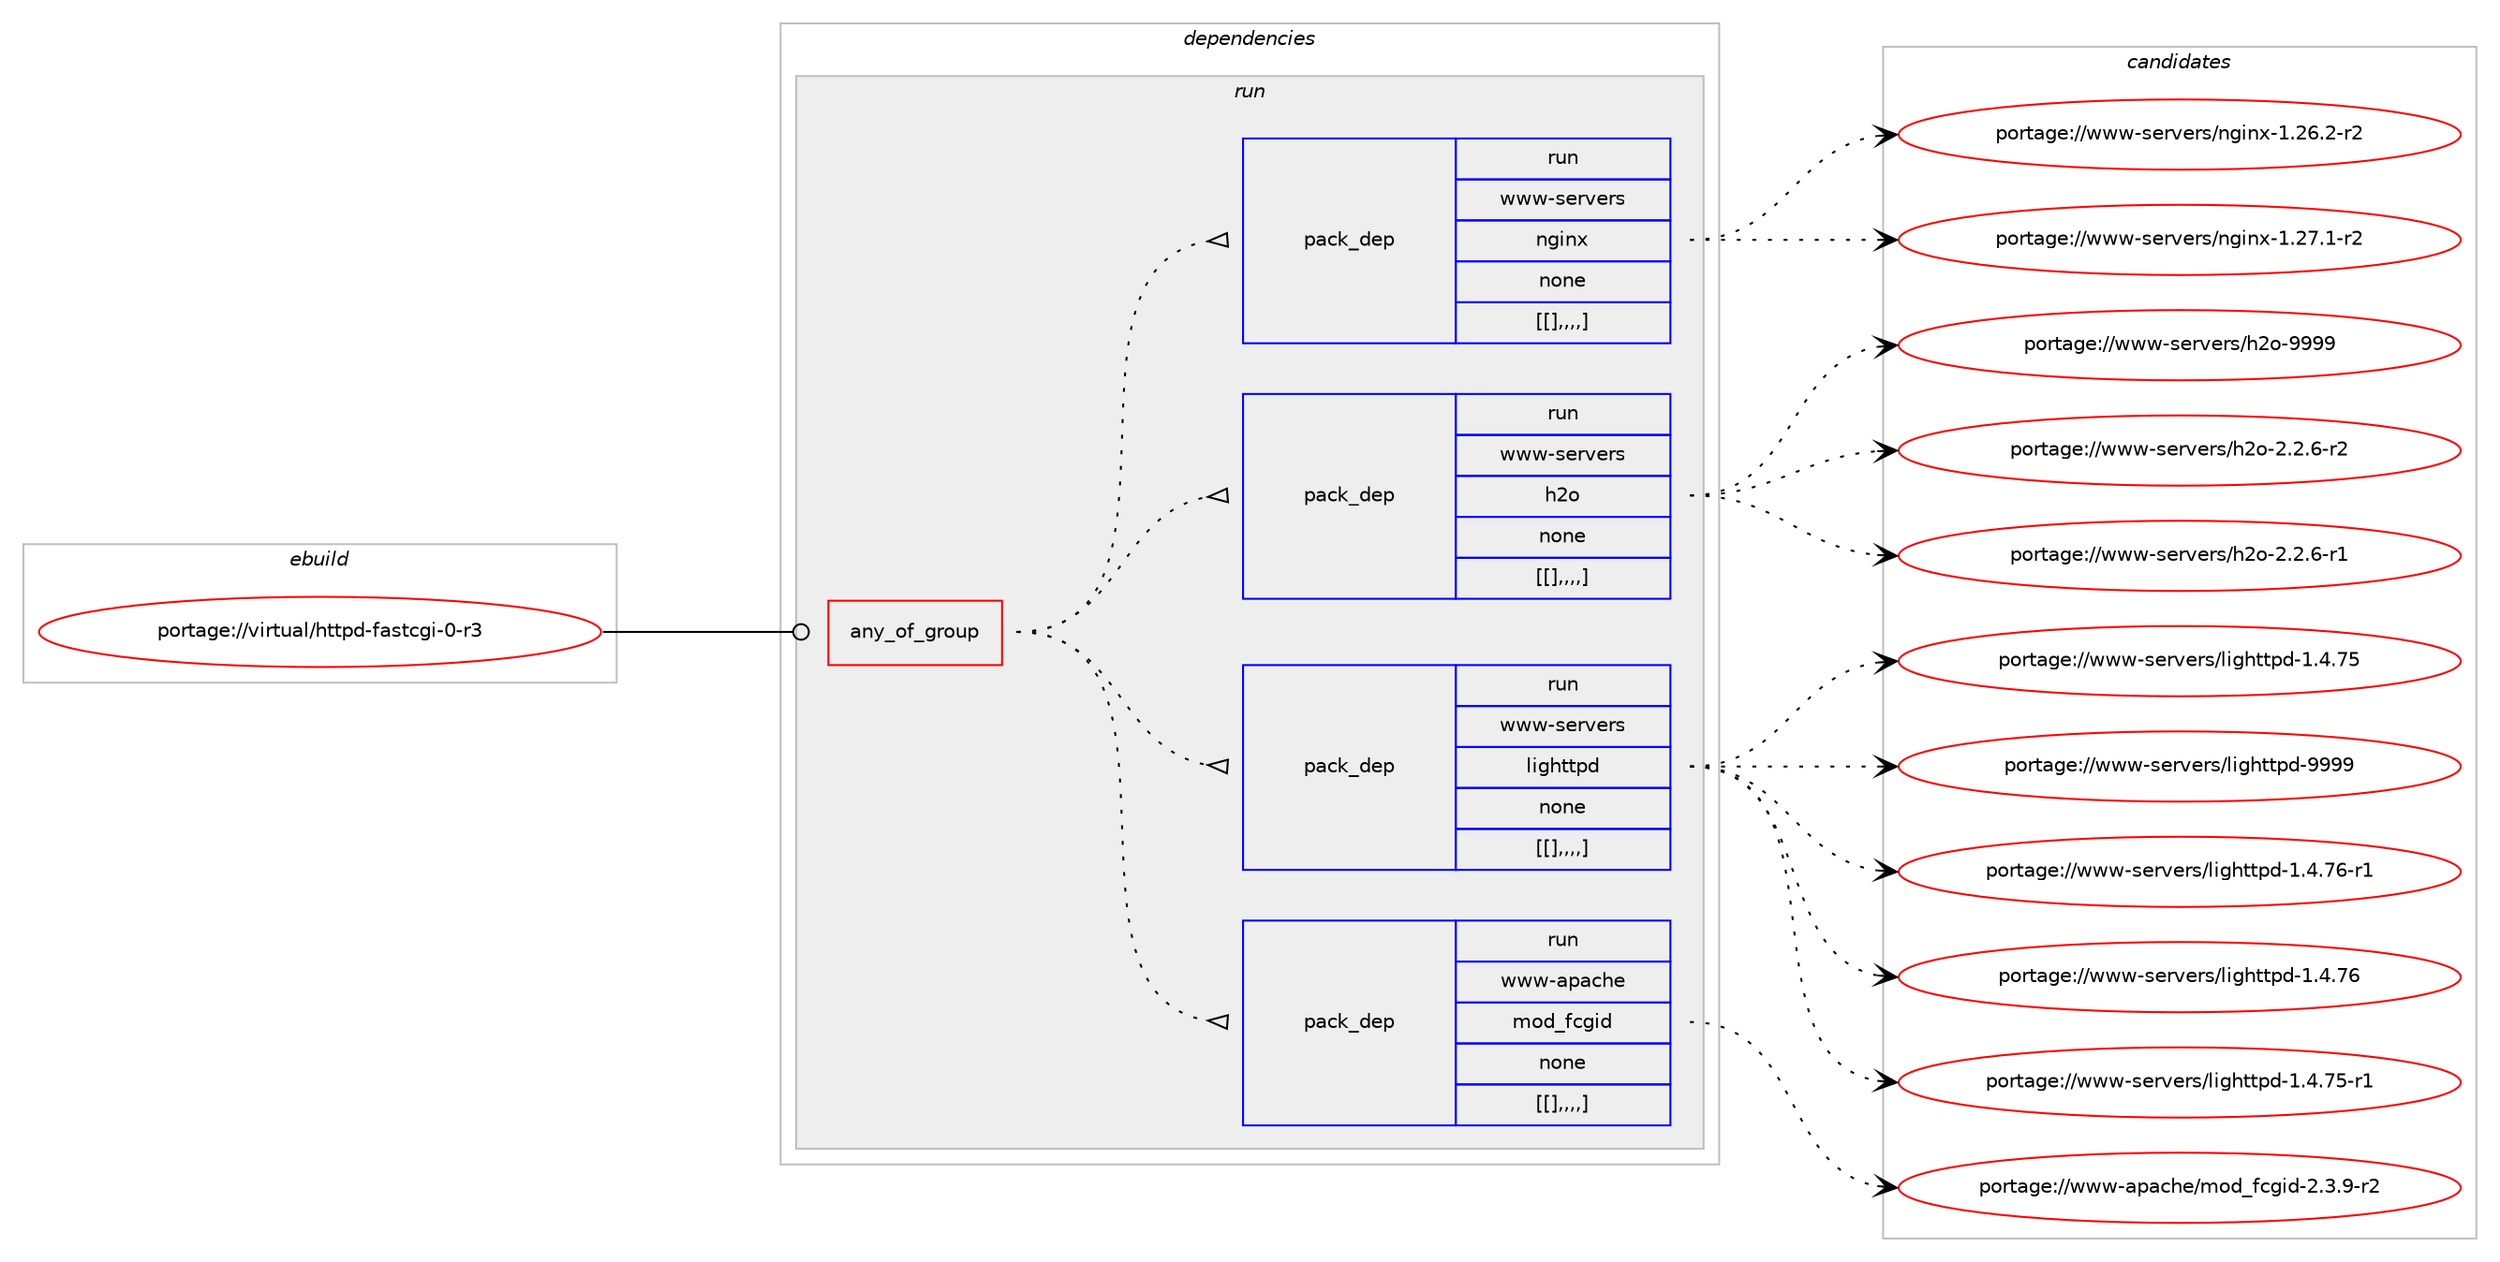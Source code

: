 digraph prolog {

# *************
# Graph options
# *************

newrank=true;
concentrate=true;
compound=true;
graph [rankdir=LR,fontname=Helvetica,fontsize=10,ranksep=1.5];#, ranksep=2.5, nodesep=0.2];
edge  [arrowhead=vee];
node  [fontname=Helvetica,fontsize=10];

# **********
# The ebuild
# **********

subgraph cluster_leftcol {
color=gray;
label=<<i>ebuild</i>>;
id [label="portage://virtual/httpd-fastcgi-0-r3", color=red, width=4, href="../virtual/httpd-fastcgi-0-r3.svg"];
}

# ****************
# The dependencies
# ****************

subgraph cluster_midcol {
color=gray;
label=<<i>dependencies</i>>;
subgraph cluster_compile {
fillcolor="#eeeeee";
style=filled;
label=<<i>compile</i>>;
}
subgraph cluster_compileandrun {
fillcolor="#eeeeee";
style=filled;
label=<<i>compile and run</i>>;
}
subgraph cluster_run {
fillcolor="#eeeeee";
style=filled;
label=<<i>run</i>>;
subgraph any72 {
dependency18304 [label=<<TABLE BORDER="0" CELLBORDER="1" CELLSPACING="0" CELLPADDING="4"><TR><TD CELLPADDING="10">any_of_group</TD></TR></TABLE>>, shape=none, color=red];subgraph pack11744 {
dependency18305 [label=<<TABLE BORDER="0" CELLBORDER="1" CELLSPACING="0" CELLPADDING="4" WIDTH="220"><TR><TD ROWSPAN="6" CELLPADDING="30">pack_dep</TD></TR><TR><TD WIDTH="110">run</TD></TR><TR><TD>www-apache</TD></TR><TR><TD>mod_fcgid</TD></TR><TR><TD>none</TD></TR><TR><TD>[[],,,,]</TD></TR></TABLE>>, shape=none, color=blue];
}
dependency18304:e -> dependency18305:w [weight=20,style="dotted",arrowhead="oinv"];
subgraph pack11745 {
dependency18306 [label=<<TABLE BORDER="0" CELLBORDER="1" CELLSPACING="0" CELLPADDING="4" WIDTH="220"><TR><TD ROWSPAN="6" CELLPADDING="30">pack_dep</TD></TR><TR><TD WIDTH="110">run</TD></TR><TR><TD>www-servers</TD></TR><TR><TD>lighttpd</TD></TR><TR><TD>none</TD></TR><TR><TD>[[],,,,]</TD></TR></TABLE>>, shape=none, color=blue];
}
dependency18304:e -> dependency18306:w [weight=20,style="dotted",arrowhead="oinv"];
subgraph pack11746 {
dependency18307 [label=<<TABLE BORDER="0" CELLBORDER="1" CELLSPACING="0" CELLPADDING="4" WIDTH="220"><TR><TD ROWSPAN="6" CELLPADDING="30">pack_dep</TD></TR><TR><TD WIDTH="110">run</TD></TR><TR><TD>www-servers</TD></TR><TR><TD>h2o</TD></TR><TR><TD>none</TD></TR><TR><TD>[[],,,,]</TD></TR></TABLE>>, shape=none, color=blue];
}
dependency18304:e -> dependency18307:w [weight=20,style="dotted",arrowhead="oinv"];
subgraph pack11747 {
dependency18308 [label=<<TABLE BORDER="0" CELLBORDER="1" CELLSPACING="0" CELLPADDING="4" WIDTH="220"><TR><TD ROWSPAN="6" CELLPADDING="30">pack_dep</TD></TR><TR><TD WIDTH="110">run</TD></TR><TR><TD>www-servers</TD></TR><TR><TD>nginx</TD></TR><TR><TD>none</TD></TR><TR><TD>[[],,,,]</TD></TR></TABLE>>, shape=none, color=blue];
}
dependency18304:e -> dependency18308:w [weight=20,style="dotted",arrowhead="oinv"];
}
id:e -> dependency18304:w [weight=20,style="solid",arrowhead="odot"];
}
}

# **************
# The candidates
# **************

subgraph cluster_choices {
rank=same;
color=gray;
label=<<i>candidates</i>>;

subgraph choice11744 {
color=black;
nodesep=1;
choice119119119459711297991041014710911110095102991031051004550465146574511450 [label="portage://www-apache/mod_fcgid-2.3.9-r2", color=red, width=4,href="../www-apache/mod_fcgid-2.3.9-r2.svg"];
dependency18305:e -> choice119119119459711297991041014710911110095102991031051004550465146574511450:w [style=dotted,weight="100"];
}
subgraph choice11745 {
color=black;
nodesep=1;
choice11911911945115101114118101114115471081051031041161161121004557575757 [label="portage://www-servers/lighttpd-9999", color=red, width=4,href="../www-servers/lighttpd-9999.svg"];
choice1191191194511510111411810111411547108105103104116116112100454946524655544511449 [label="portage://www-servers/lighttpd-1.4.76-r1", color=red, width=4,href="../www-servers/lighttpd-1.4.76-r1.svg"];
choice119119119451151011141181011141154710810510310411611611210045494652465554 [label="portage://www-servers/lighttpd-1.4.76", color=red, width=4,href="../www-servers/lighttpd-1.4.76.svg"];
choice1191191194511510111411810111411547108105103104116116112100454946524655534511449 [label="portage://www-servers/lighttpd-1.4.75-r1", color=red, width=4,href="../www-servers/lighttpd-1.4.75-r1.svg"];
choice119119119451151011141181011141154710810510310411611611210045494652465553 [label="portage://www-servers/lighttpd-1.4.75", color=red, width=4,href="../www-servers/lighttpd-1.4.75.svg"];
dependency18306:e -> choice11911911945115101114118101114115471081051031041161161121004557575757:w [style=dotted,weight="100"];
dependency18306:e -> choice1191191194511510111411810111411547108105103104116116112100454946524655544511449:w [style=dotted,weight="100"];
dependency18306:e -> choice119119119451151011141181011141154710810510310411611611210045494652465554:w [style=dotted,weight="100"];
dependency18306:e -> choice1191191194511510111411810111411547108105103104116116112100454946524655534511449:w [style=dotted,weight="100"];
dependency18306:e -> choice119119119451151011141181011141154710810510310411611611210045494652465553:w [style=dotted,weight="100"];
}
subgraph choice11746 {
color=black;
nodesep=1;
choice1191191194511510111411810111411547104501114557575757 [label="portage://www-servers/h2o-9999", color=red, width=4,href="../www-servers/h2o-9999.svg"];
choice1191191194511510111411810111411547104501114550465046544511450 [label="portage://www-servers/h2o-2.2.6-r2", color=red, width=4,href="../www-servers/h2o-2.2.6-r2.svg"];
choice1191191194511510111411810111411547104501114550465046544511449 [label="portage://www-servers/h2o-2.2.6-r1", color=red, width=4,href="../www-servers/h2o-2.2.6-r1.svg"];
dependency18307:e -> choice1191191194511510111411810111411547104501114557575757:w [style=dotted,weight="100"];
dependency18307:e -> choice1191191194511510111411810111411547104501114550465046544511450:w [style=dotted,weight="100"];
dependency18307:e -> choice1191191194511510111411810111411547104501114550465046544511449:w [style=dotted,weight="100"];
}
subgraph choice11747 {
color=black;
nodesep=1;
choice1191191194511510111411810111411547110103105110120454946505546494511450 [label="portage://www-servers/nginx-1.27.1-r2", color=red, width=4,href="../www-servers/nginx-1.27.1-r2.svg"];
choice1191191194511510111411810111411547110103105110120454946505446504511450 [label="portage://www-servers/nginx-1.26.2-r2", color=red, width=4,href="../www-servers/nginx-1.26.2-r2.svg"];
dependency18308:e -> choice1191191194511510111411810111411547110103105110120454946505546494511450:w [style=dotted,weight="100"];
dependency18308:e -> choice1191191194511510111411810111411547110103105110120454946505446504511450:w [style=dotted,weight="100"];
}
}

}
